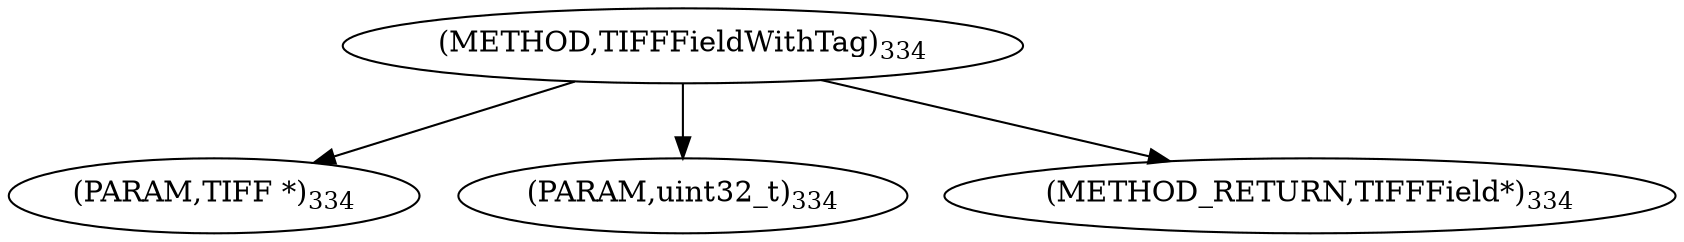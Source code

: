 digraph "TIFFFieldWithTag" {  
"8425" [label = <(METHOD,TIFFFieldWithTag)<SUB>334</SUB>> ]
"8426" [label = <(PARAM,TIFF *)<SUB>334</SUB>> ]
"8427" [label = <(PARAM,uint32_t)<SUB>334</SUB>> ]
"8428" [label = <(METHOD_RETURN,TIFFField*)<SUB>334</SUB>> ]
  "8425" -> "8426" 
  "8425" -> "8427" 
  "8425" -> "8428" 
}
